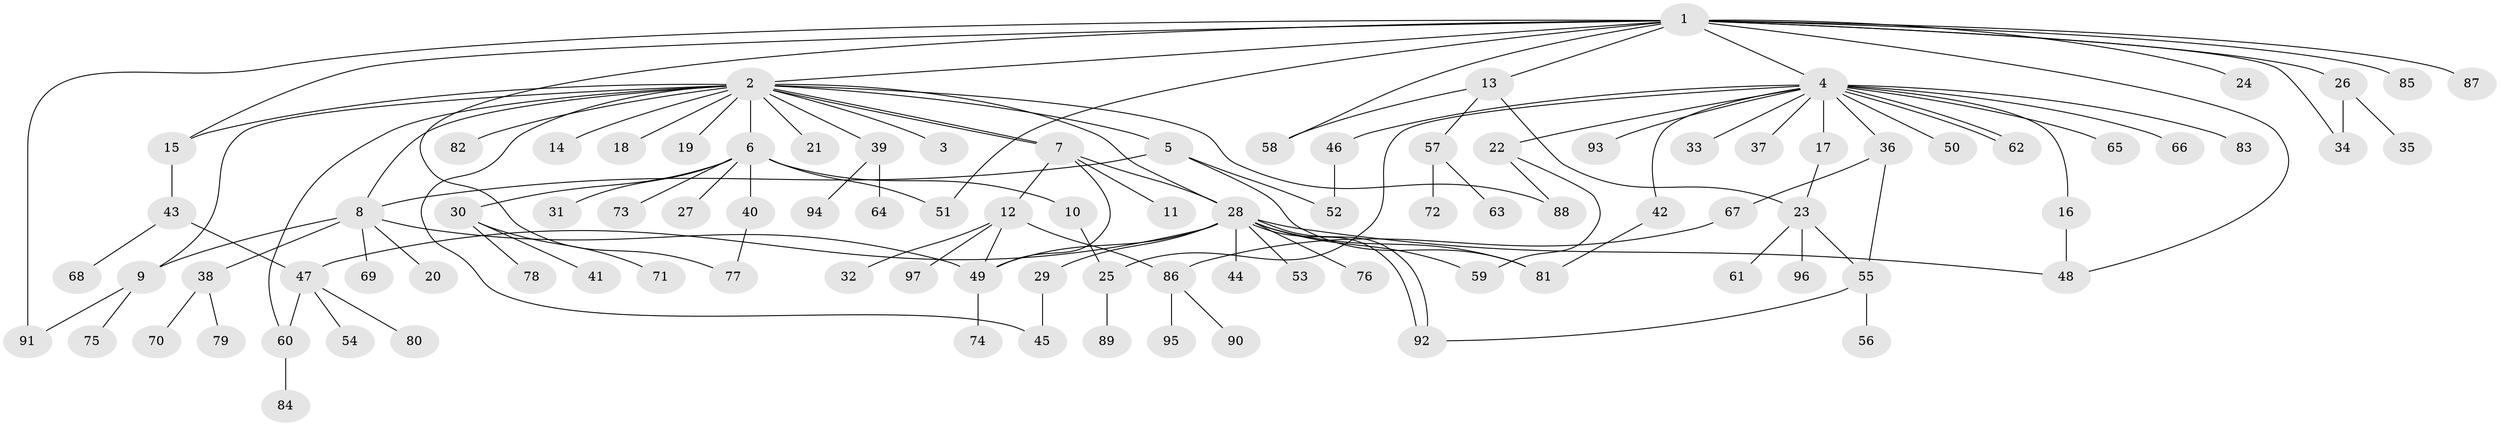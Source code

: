 // Generated by graph-tools (version 1.1) at 2025/49/03/09/25 03:49:56]
// undirected, 97 vertices, 126 edges
graph export_dot {
graph [start="1"]
  node [color=gray90,style=filled];
  1;
  2;
  3;
  4;
  5;
  6;
  7;
  8;
  9;
  10;
  11;
  12;
  13;
  14;
  15;
  16;
  17;
  18;
  19;
  20;
  21;
  22;
  23;
  24;
  25;
  26;
  27;
  28;
  29;
  30;
  31;
  32;
  33;
  34;
  35;
  36;
  37;
  38;
  39;
  40;
  41;
  42;
  43;
  44;
  45;
  46;
  47;
  48;
  49;
  50;
  51;
  52;
  53;
  54;
  55;
  56;
  57;
  58;
  59;
  60;
  61;
  62;
  63;
  64;
  65;
  66;
  67;
  68;
  69;
  70;
  71;
  72;
  73;
  74;
  75;
  76;
  77;
  78;
  79;
  80;
  81;
  82;
  83;
  84;
  85;
  86;
  87;
  88;
  89;
  90;
  91;
  92;
  93;
  94;
  95;
  96;
  97;
  1 -- 2;
  1 -- 4;
  1 -- 13;
  1 -- 15;
  1 -- 24;
  1 -- 26;
  1 -- 34;
  1 -- 48;
  1 -- 51;
  1 -- 58;
  1 -- 77;
  1 -- 85;
  1 -- 87;
  1 -- 91;
  2 -- 3;
  2 -- 5;
  2 -- 6;
  2 -- 7;
  2 -- 7;
  2 -- 8;
  2 -- 9;
  2 -- 14;
  2 -- 15;
  2 -- 18;
  2 -- 19;
  2 -- 21;
  2 -- 28;
  2 -- 39;
  2 -- 45;
  2 -- 60;
  2 -- 82;
  2 -- 88;
  4 -- 16;
  4 -- 17;
  4 -- 22;
  4 -- 25;
  4 -- 33;
  4 -- 36;
  4 -- 37;
  4 -- 42;
  4 -- 46;
  4 -- 50;
  4 -- 62;
  4 -- 62;
  4 -- 65;
  4 -- 66;
  4 -- 83;
  4 -- 93;
  5 -- 8;
  5 -- 52;
  5 -- 81;
  6 -- 10;
  6 -- 27;
  6 -- 30;
  6 -- 31;
  6 -- 40;
  6 -- 51;
  6 -- 73;
  7 -- 11;
  7 -- 12;
  7 -- 28;
  7 -- 49;
  8 -- 9;
  8 -- 20;
  8 -- 38;
  8 -- 49;
  8 -- 69;
  9 -- 75;
  9 -- 91;
  10 -- 25;
  12 -- 32;
  12 -- 49;
  12 -- 86;
  12 -- 97;
  13 -- 23;
  13 -- 57;
  13 -- 58;
  15 -- 43;
  16 -- 48;
  17 -- 23;
  22 -- 59;
  22 -- 88;
  23 -- 55;
  23 -- 61;
  23 -- 96;
  25 -- 89;
  26 -- 34;
  26 -- 35;
  28 -- 29;
  28 -- 44;
  28 -- 47;
  28 -- 48;
  28 -- 49;
  28 -- 53;
  28 -- 59;
  28 -- 76;
  28 -- 81;
  28 -- 92;
  28 -- 92;
  29 -- 45;
  30 -- 41;
  30 -- 71;
  30 -- 78;
  36 -- 55;
  36 -- 67;
  38 -- 70;
  38 -- 79;
  39 -- 64;
  39 -- 94;
  40 -- 77;
  42 -- 81;
  43 -- 47;
  43 -- 68;
  46 -- 52;
  47 -- 54;
  47 -- 60;
  47 -- 80;
  49 -- 74;
  55 -- 56;
  55 -- 92;
  57 -- 63;
  57 -- 72;
  60 -- 84;
  67 -- 86;
  86 -- 90;
  86 -- 95;
}
